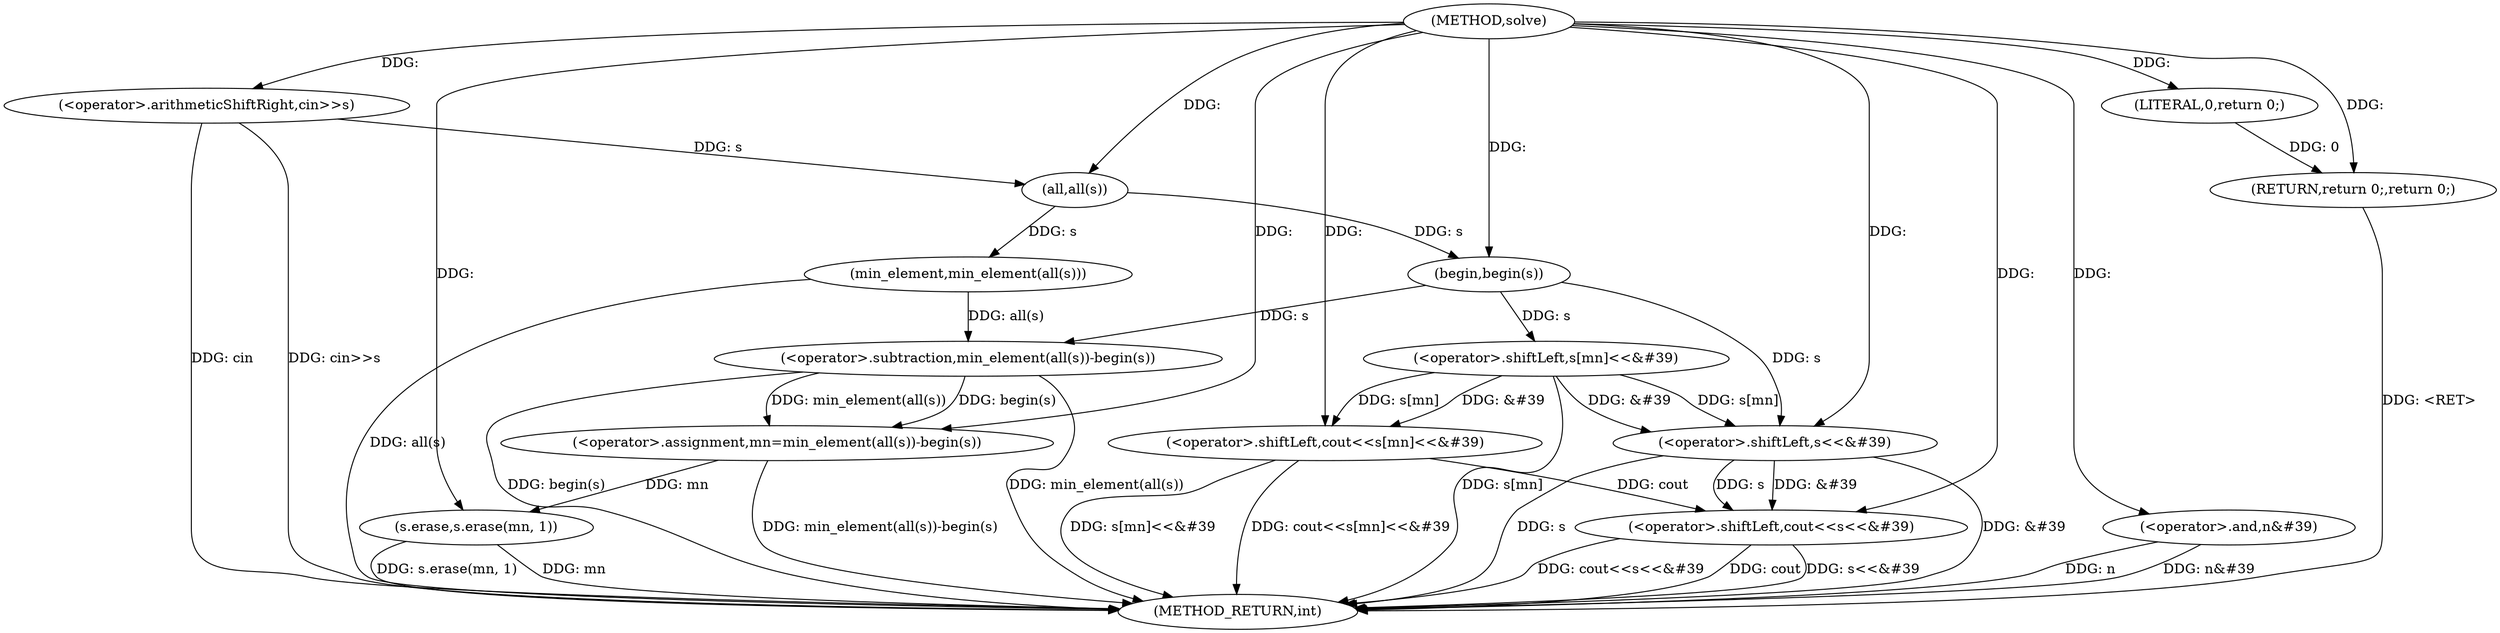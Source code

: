 digraph "solve" {  
"1000101" [label = "(METHOD,solve)" ]
"1000140" [label = "(METHOD_RETURN,int)" ]
"1000104" [label = "(<operator>.arithmeticShiftRight,cin>>s)" ]
"1000108" [label = "(<operator>.assignment,mn=min_element(all(s))-begin(s))" ]
"1000116" [label = "(<operator>.shiftLeft,cout<<s[mn]<<&#39)" ]
"1000126" [label = "(s.erase,s.erase(mn, 1))" ]
"1000129" [label = "(<operator>.shiftLeft,cout<<s<<&#39)" ]
"1000135" [label = "(<operator>.and,n&#39)" ]
"1000138" [label = "(RETURN,return 0;,return 0;)" ]
"1000139" [label = "(LITERAL,0,return 0;)" ]
"1000110" [label = "(<operator>.subtraction,min_element(all(s))-begin(s))" ]
"1000118" [label = "(<operator>.shiftLeft,s[mn]<<&#39)" ]
"1000131" [label = "(<operator>.shiftLeft,s<<&#39)" ]
"1000111" [label = "(min_element,min_element(all(s)))" ]
"1000114" [label = "(begin,begin(s))" ]
"1000112" [label = "(all,all(s))" ]
  "1000104" -> "1000140"  [ label = "DDG: cin>>s"] 
  "1000111" -> "1000140"  [ label = "DDG: all(s)"] 
  "1000110" -> "1000140"  [ label = "DDG: min_element(all(s))"] 
  "1000110" -> "1000140"  [ label = "DDG: begin(s)"] 
  "1000108" -> "1000140"  [ label = "DDG: min_element(all(s))-begin(s)"] 
  "1000118" -> "1000140"  [ label = "DDG: s[mn]"] 
  "1000116" -> "1000140"  [ label = "DDG: s[mn]<<&#39"] 
  "1000116" -> "1000140"  [ label = "DDG: cout<<s[mn]<<&#39"] 
  "1000126" -> "1000140"  [ label = "DDG: mn"] 
  "1000126" -> "1000140"  [ label = "DDG: s.erase(mn, 1)"] 
  "1000129" -> "1000140"  [ label = "DDG: cout"] 
  "1000131" -> "1000140"  [ label = "DDG: s"] 
  "1000131" -> "1000140"  [ label = "DDG: &#39"] 
  "1000129" -> "1000140"  [ label = "DDG: s<<&#39"] 
  "1000129" -> "1000140"  [ label = "DDG: cout<<s<<&#39"] 
  "1000135" -> "1000140"  [ label = "DDG: n&#39"] 
  "1000138" -> "1000140"  [ label = "DDG: <RET>"] 
  "1000135" -> "1000140"  [ label = "DDG: n"] 
  "1000104" -> "1000140"  [ label = "DDG: cin"] 
  "1000110" -> "1000108"  [ label = "DDG: min_element(all(s))"] 
  "1000110" -> "1000108"  [ label = "DDG: begin(s)"] 
  "1000139" -> "1000138"  [ label = "DDG: 0"] 
  "1000101" -> "1000138"  [ label = "DDG: "] 
  "1000101" -> "1000104"  [ label = "DDG: "] 
  "1000101" -> "1000108"  [ label = "DDG: "] 
  "1000101" -> "1000116"  [ label = "DDG: "] 
  "1000118" -> "1000116"  [ label = "DDG: s[mn]"] 
  "1000118" -> "1000116"  [ label = "DDG: &#39"] 
  "1000108" -> "1000126"  [ label = "DDG: mn"] 
  "1000101" -> "1000126"  [ label = "DDG: "] 
  "1000116" -> "1000129"  [ label = "DDG: cout"] 
  "1000101" -> "1000129"  [ label = "DDG: "] 
  "1000131" -> "1000129"  [ label = "DDG: s"] 
  "1000131" -> "1000129"  [ label = "DDG: &#39"] 
  "1000101" -> "1000135"  [ label = "DDG: "] 
  "1000101" -> "1000139"  [ label = "DDG: "] 
  "1000111" -> "1000110"  [ label = "DDG: all(s)"] 
  "1000114" -> "1000110"  [ label = "DDG: s"] 
  "1000114" -> "1000118"  [ label = "DDG: s"] 
  "1000114" -> "1000131"  [ label = "DDG: s"] 
  "1000118" -> "1000131"  [ label = "DDG: s[mn]"] 
  "1000101" -> "1000131"  [ label = "DDG: "] 
  "1000118" -> "1000131"  [ label = "DDG: &#39"] 
  "1000112" -> "1000111"  [ label = "DDG: s"] 
  "1000112" -> "1000114"  [ label = "DDG: s"] 
  "1000101" -> "1000114"  [ label = "DDG: "] 
  "1000104" -> "1000112"  [ label = "DDG: s"] 
  "1000101" -> "1000112"  [ label = "DDG: "] 
}
